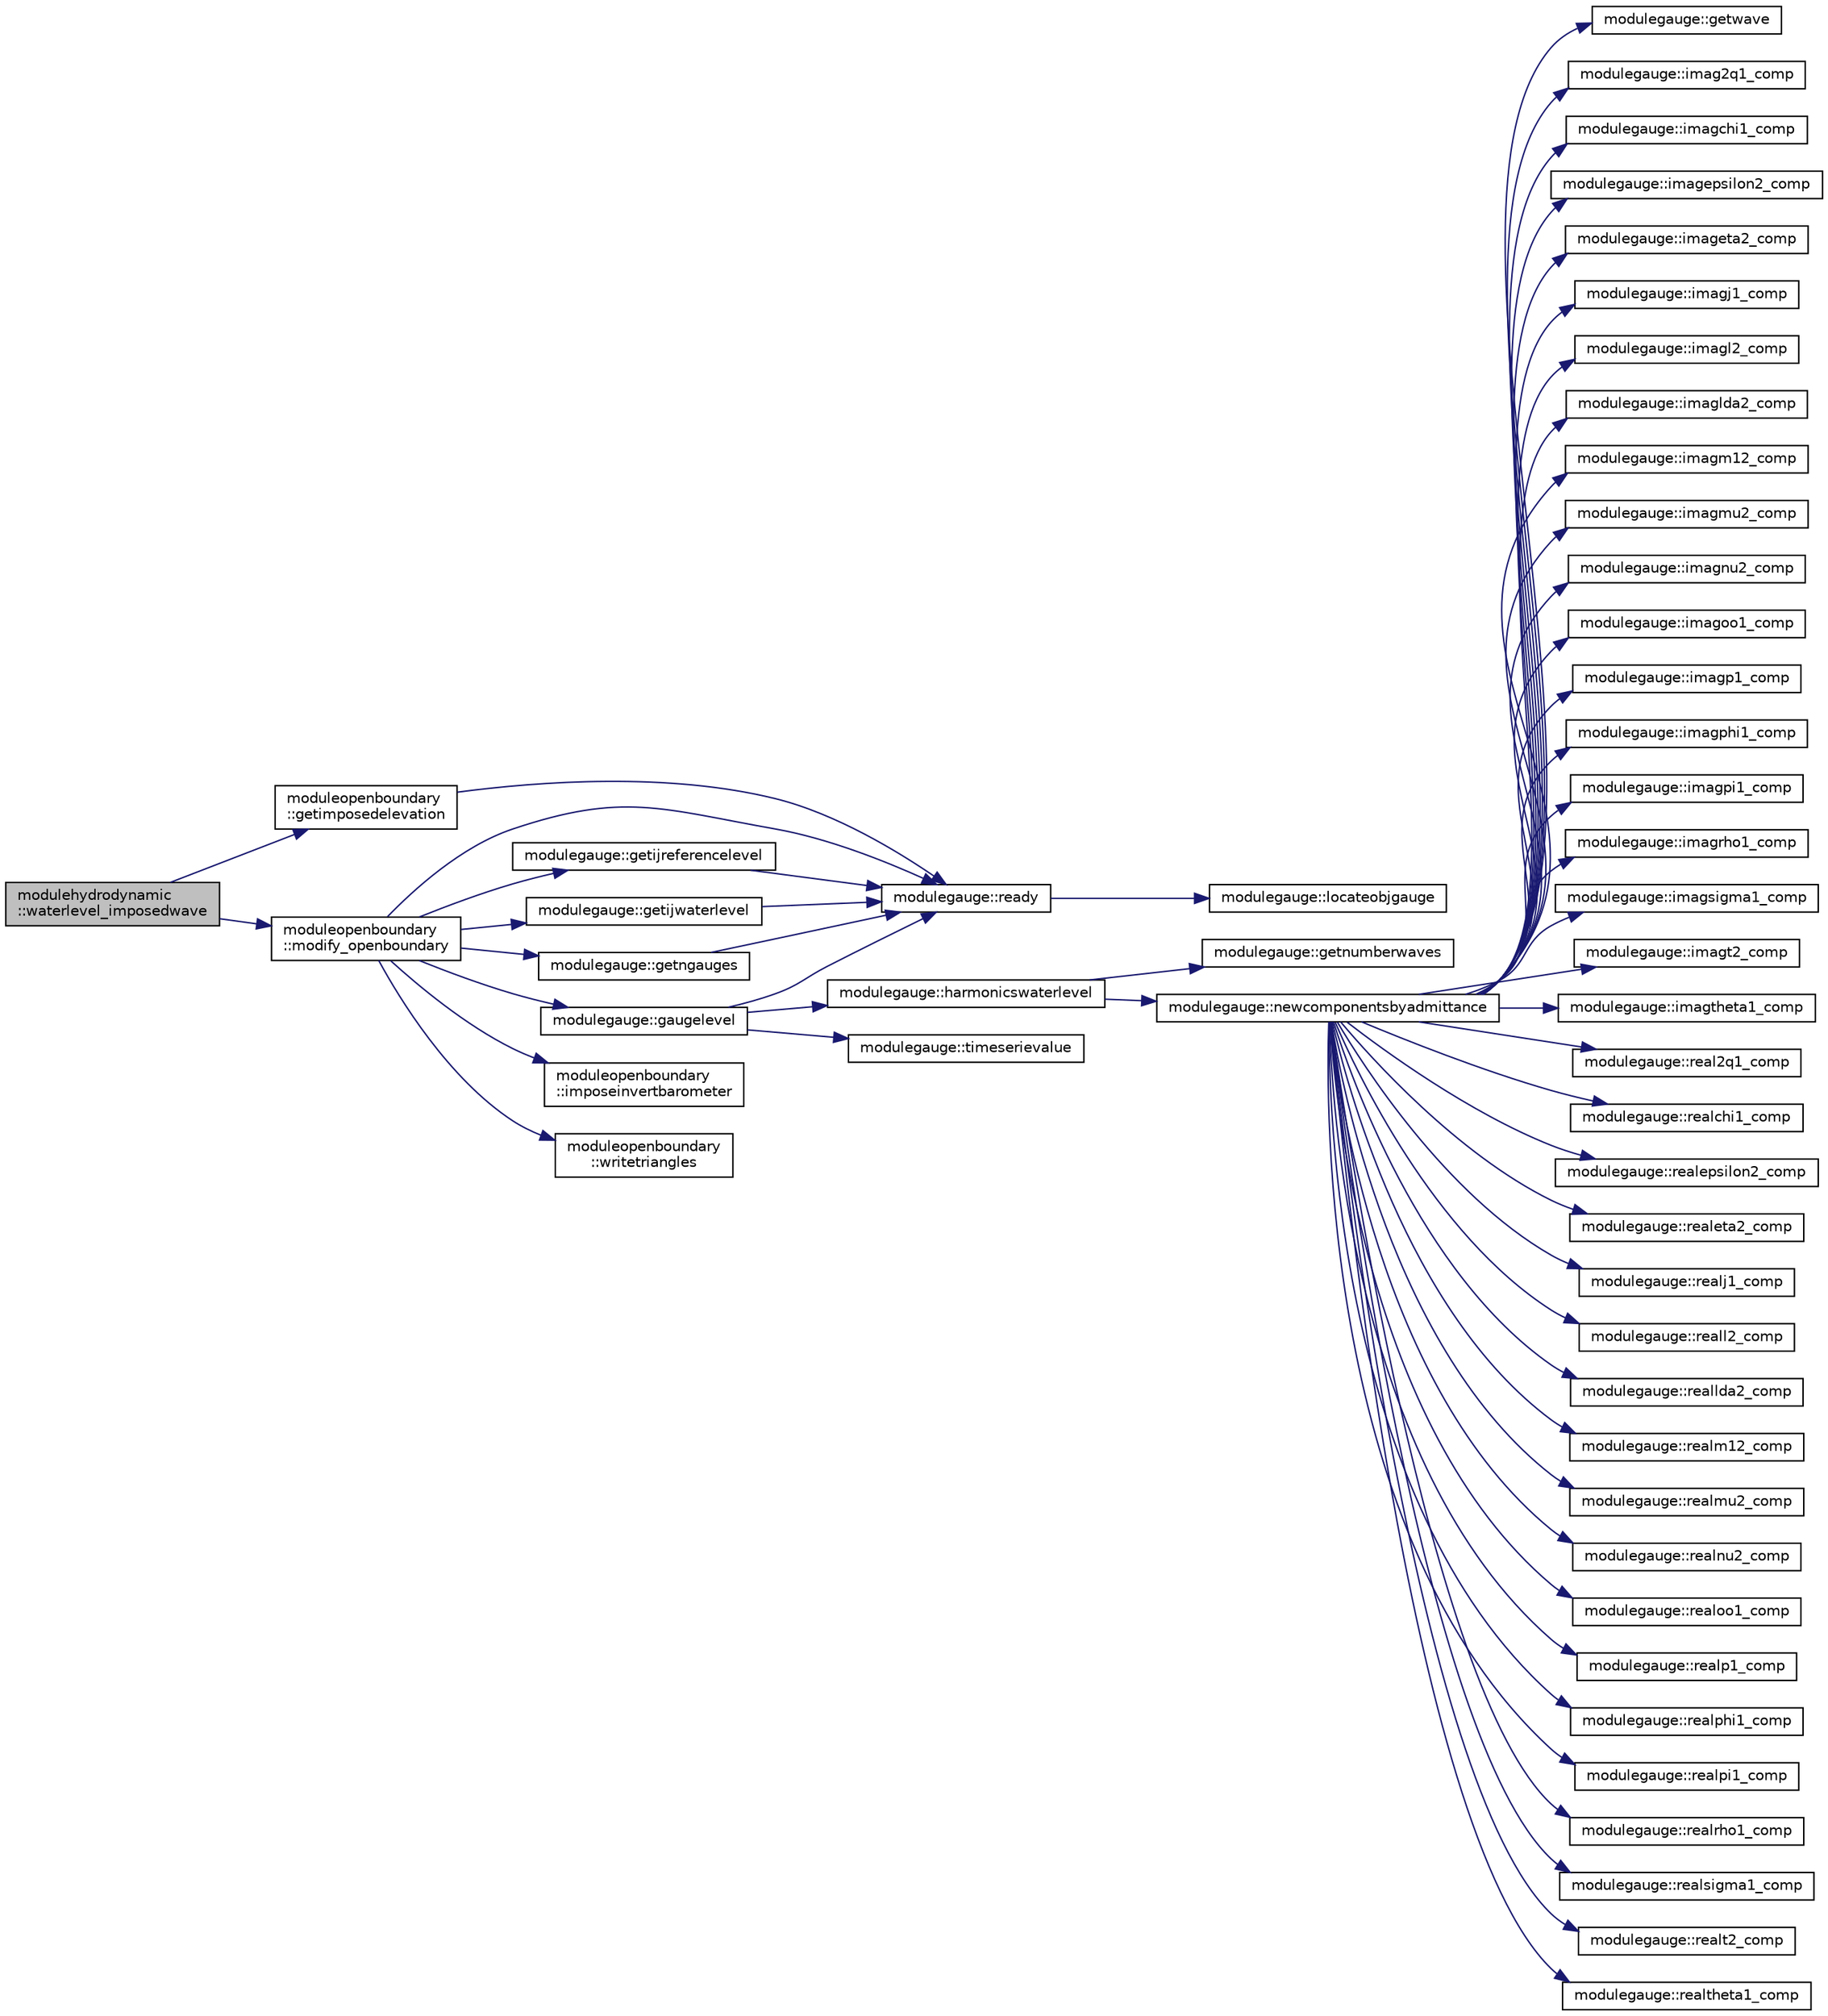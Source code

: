 digraph "modulehydrodynamic::waterlevel_imposedwave"
{
 // LATEX_PDF_SIZE
  edge [fontname="Helvetica",fontsize="10",labelfontname="Helvetica",labelfontsize="10"];
  node [fontname="Helvetica",fontsize="10",shape=record];
  rankdir="LR";
  Node1 [label="modulehydrodynamic\l::waterlevel_imposedwave",height=0.2,width=0.4,color="black", fillcolor="grey75", style="filled", fontcolor="black",tooltip=" "];
  Node1 -> Node2 [color="midnightblue",fontsize="10",style="solid"];
  Node2 [label="moduleopenboundary\l::getimposedelevation",height=0.2,width=0.4,color="black", fillcolor="white", style="filled",URL="$namespacemoduleopenboundary.html#a620ec04ba9bf0bef4684a93c01e856e3",tooltip=" "];
  Node2 -> Node3 [color="midnightblue",fontsize="10",style="solid"];
  Node3 [label="modulegauge::ready",height=0.2,width=0.4,color="black", fillcolor="white", style="filled",URL="$namespacemodulegauge.html#a8ece20a220d6beae6919846687d6fe8f",tooltip=" "];
  Node3 -> Node4 [color="midnightblue",fontsize="10",style="solid"];
  Node4 [label="modulegauge::locateobjgauge",height=0.2,width=0.4,color="black", fillcolor="white", style="filled",URL="$namespacemodulegauge.html#ad450a5738058992462096cd7d19b5a94",tooltip=" "];
  Node1 -> Node5 [color="midnightblue",fontsize="10",style="solid"];
  Node5 [label="moduleopenboundary\l::modify_openboundary",height=0.2,width=0.4,color="black", fillcolor="white", style="filled",URL="$namespacemoduleopenboundary.html#ab4eb76c328f66777a2d624134933208e",tooltip=" "];
  Node5 -> Node6 [color="midnightblue",fontsize="10",style="solid"];
  Node6 [label="modulegauge::gaugelevel",height=0.2,width=0.4,color="black", fillcolor="white", style="filled",URL="$namespacemodulegauge.html#a40e51c18500557c90968e17a5ec8a550",tooltip=" "];
  Node6 -> Node7 [color="midnightblue",fontsize="10",style="solid"];
  Node7 [label="modulegauge::harmonicswaterlevel",height=0.2,width=0.4,color="black", fillcolor="white", style="filled",URL="$namespacemodulegauge.html#a7de5a32e5ee02eaed3c8a598bbb65cb9",tooltip=" "];
  Node7 -> Node8 [color="midnightblue",fontsize="10",style="solid"];
  Node8 [label="modulegauge::getnumberwaves",height=0.2,width=0.4,color="black", fillcolor="white", style="filled",URL="$namespacemodulegauge.html#a3e3b74ba912595c577820445ad14cb64",tooltip=" "];
  Node7 -> Node9 [color="midnightblue",fontsize="10",style="solid"];
  Node9 [label="modulegauge::newcomponentsbyadmittance",height=0.2,width=0.4,color="black", fillcolor="white", style="filled",URL="$namespacemodulegauge.html#a595eb00804040bb46c4684d46b5ed2eb",tooltip=" "];
  Node9 -> Node10 [color="midnightblue",fontsize="10",style="solid"];
  Node10 [label="modulegauge::getwave",height=0.2,width=0.4,color="black", fillcolor="white", style="filled",URL="$namespacemodulegauge.html#a0e2dffbc5ada081dc537e80f461ae0eb",tooltip=" "];
  Node9 -> Node11 [color="midnightblue",fontsize="10",style="solid"];
  Node11 [label="modulegauge::imag2q1_comp",height=0.2,width=0.4,color="black", fillcolor="white", style="filled",URL="$namespacemodulegauge.html#ab71fe2294ae9095789c94992c6add8bf",tooltip=" "];
  Node9 -> Node12 [color="midnightblue",fontsize="10",style="solid"];
  Node12 [label="modulegauge::imagchi1_comp",height=0.2,width=0.4,color="black", fillcolor="white", style="filled",URL="$namespacemodulegauge.html#a681cb9c3664a268964c3c3d9e1aaccfd",tooltip=" "];
  Node9 -> Node13 [color="midnightblue",fontsize="10",style="solid"];
  Node13 [label="modulegauge::imagepsilon2_comp",height=0.2,width=0.4,color="black", fillcolor="white", style="filled",URL="$namespacemodulegauge.html#a28b6b5b37157cb9ca35800eacb09e7fc",tooltip=" "];
  Node9 -> Node14 [color="midnightblue",fontsize="10",style="solid"];
  Node14 [label="modulegauge::imageta2_comp",height=0.2,width=0.4,color="black", fillcolor="white", style="filled",URL="$namespacemodulegauge.html#a86cfe6d4e8801b4ade2414988f7586a7",tooltip=" "];
  Node9 -> Node15 [color="midnightblue",fontsize="10",style="solid"];
  Node15 [label="modulegauge::imagj1_comp",height=0.2,width=0.4,color="black", fillcolor="white", style="filled",URL="$namespacemodulegauge.html#af198ff90d25c103ae0c6ea8dc688ac4f",tooltip=" "];
  Node9 -> Node16 [color="midnightblue",fontsize="10",style="solid"];
  Node16 [label="modulegauge::imagl2_comp",height=0.2,width=0.4,color="black", fillcolor="white", style="filled",URL="$namespacemodulegauge.html#aed10e532f405cfa750b753e960e5a8dc",tooltip=" "];
  Node9 -> Node17 [color="midnightblue",fontsize="10",style="solid"];
  Node17 [label="modulegauge::imaglda2_comp",height=0.2,width=0.4,color="black", fillcolor="white", style="filled",URL="$namespacemodulegauge.html#a0f06a83482f5b7e22cfbc40e9f7e89f4",tooltip=" "];
  Node9 -> Node18 [color="midnightblue",fontsize="10",style="solid"];
  Node18 [label="modulegauge::imagm12_comp",height=0.2,width=0.4,color="black", fillcolor="white", style="filled",URL="$namespacemodulegauge.html#aa6945b552551befe5db497d61883c814",tooltip=" "];
  Node9 -> Node19 [color="midnightblue",fontsize="10",style="solid"];
  Node19 [label="modulegauge::imagmu2_comp",height=0.2,width=0.4,color="black", fillcolor="white", style="filled",URL="$namespacemodulegauge.html#acb26f834d34705945913d60c75c3ce71",tooltip=" "];
  Node9 -> Node20 [color="midnightblue",fontsize="10",style="solid"];
  Node20 [label="modulegauge::imagnu2_comp",height=0.2,width=0.4,color="black", fillcolor="white", style="filled",URL="$namespacemodulegauge.html#a63b14124c79ff7d860721610832a3ef5",tooltip=" "];
  Node9 -> Node21 [color="midnightblue",fontsize="10",style="solid"];
  Node21 [label="modulegauge::imagoo1_comp",height=0.2,width=0.4,color="black", fillcolor="white", style="filled",URL="$namespacemodulegauge.html#a2916ed439bb6cf0eacf5070d3fc179d7",tooltip=" "];
  Node9 -> Node22 [color="midnightblue",fontsize="10",style="solid"];
  Node22 [label="modulegauge::imagp1_comp",height=0.2,width=0.4,color="black", fillcolor="white", style="filled",URL="$namespacemodulegauge.html#a45d6d9badd92c973e90b945525d4c23e",tooltip=" "];
  Node9 -> Node23 [color="midnightblue",fontsize="10",style="solid"];
  Node23 [label="modulegauge::imagphi1_comp",height=0.2,width=0.4,color="black", fillcolor="white", style="filled",URL="$namespacemodulegauge.html#a0d65a34744a9e60a2568d7e627a69831",tooltip=" "];
  Node9 -> Node24 [color="midnightblue",fontsize="10",style="solid"];
  Node24 [label="modulegauge::imagpi1_comp",height=0.2,width=0.4,color="black", fillcolor="white", style="filled",URL="$namespacemodulegauge.html#a71b5d5333c564a3344645bef85a9e75b",tooltip=" "];
  Node9 -> Node25 [color="midnightblue",fontsize="10",style="solid"];
  Node25 [label="modulegauge::imagrho1_comp",height=0.2,width=0.4,color="black", fillcolor="white", style="filled",URL="$namespacemodulegauge.html#ab3aa99d6bca64d01ca7e09d41c9bd6f9",tooltip=" "];
  Node9 -> Node26 [color="midnightblue",fontsize="10",style="solid"];
  Node26 [label="modulegauge::imagsigma1_comp",height=0.2,width=0.4,color="black", fillcolor="white", style="filled",URL="$namespacemodulegauge.html#af07cc0a3df0d15cac79f031de3fb79a7",tooltip=" "];
  Node9 -> Node27 [color="midnightblue",fontsize="10",style="solid"];
  Node27 [label="modulegauge::imagt2_comp",height=0.2,width=0.4,color="black", fillcolor="white", style="filled",URL="$namespacemodulegauge.html#a2dcd9bdfab5c9c98762f6cc509efd8ae",tooltip=" "];
  Node9 -> Node28 [color="midnightblue",fontsize="10",style="solid"];
  Node28 [label="modulegauge::imagtheta1_comp",height=0.2,width=0.4,color="black", fillcolor="white", style="filled",URL="$namespacemodulegauge.html#a2e204b866f8da90453f9d7af3fd23ec6",tooltip=" "];
  Node9 -> Node29 [color="midnightblue",fontsize="10",style="solid"];
  Node29 [label="modulegauge::real2q1_comp",height=0.2,width=0.4,color="black", fillcolor="white", style="filled",URL="$namespacemodulegauge.html#a3570d6ed4834d7d873f7b068c99c9ef5",tooltip=" "];
  Node9 -> Node30 [color="midnightblue",fontsize="10",style="solid"];
  Node30 [label="modulegauge::realchi1_comp",height=0.2,width=0.4,color="black", fillcolor="white", style="filled",URL="$namespacemodulegauge.html#ab5f77ac1ee7d3ccaa97fe4e99a711bdb",tooltip=" "];
  Node9 -> Node31 [color="midnightblue",fontsize="10",style="solid"];
  Node31 [label="modulegauge::realepsilon2_comp",height=0.2,width=0.4,color="black", fillcolor="white", style="filled",URL="$namespacemodulegauge.html#a21ce68783e04b0fd7b9b57cc33bb1117",tooltip=" "];
  Node9 -> Node32 [color="midnightblue",fontsize="10",style="solid"];
  Node32 [label="modulegauge::realeta2_comp",height=0.2,width=0.4,color="black", fillcolor="white", style="filled",URL="$namespacemodulegauge.html#a56eb9e88f9dfa7360cdf57474d0371d0",tooltip=" "];
  Node9 -> Node33 [color="midnightblue",fontsize="10",style="solid"];
  Node33 [label="modulegauge::realj1_comp",height=0.2,width=0.4,color="black", fillcolor="white", style="filled",URL="$namespacemodulegauge.html#a48b5405cff2ce5a1d7821cc09cd69260",tooltip=" "];
  Node9 -> Node34 [color="midnightblue",fontsize="10",style="solid"];
  Node34 [label="modulegauge::reall2_comp",height=0.2,width=0.4,color="black", fillcolor="white", style="filled",URL="$namespacemodulegauge.html#ae24e18d5af2b616f42c314149246cef5",tooltip=" "];
  Node9 -> Node35 [color="midnightblue",fontsize="10",style="solid"];
  Node35 [label="modulegauge::reallda2_comp",height=0.2,width=0.4,color="black", fillcolor="white", style="filled",URL="$namespacemodulegauge.html#aa12106b28d4813b546feb45a0408ffa0",tooltip=" "];
  Node9 -> Node36 [color="midnightblue",fontsize="10",style="solid"];
  Node36 [label="modulegauge::realm12_comp",height=0.2,width=0.4,color="black", fillcolor="white", style="filled",URL="$namespacemodulegauge.html#ae46da4813d3e3f271dc78267bee39db6",tooltip=" "];
  Node9 -> Node37 [color="midnightblue",fontsize="10",style="solid"];
  Node37 [label="modulegauge::realmu2_comp",height=0.2,width=0.4,color="black", fillcolor="white", style="filled",URL="$namespacemodulegauge.html#aba58a8476e1ed7afa1d32b6ec5119be3",tooltip=" "];
  Node9 -> Node38 [color="midnightblue",fontsize="10",style="solid"];
  Node38 [label="modulegauge::realnu2_comp",height=0.2,width=0.4,color="black", fillcolor="white", style="filled",URL="$namespacemodulegauge.html#a3fe2f51cb87bda2360ce6930edea74fd",tooltip=" "];
  Node9 -> Node39 [color="midnightblue",fontsize="10",style="solid"];
  Node39 [label="modulegauge::realoo1_comp",height=0.2,width=0.4,color="black", fillcolor="white", style="filled",URL="$namespacemodulegauge.html#a993e1ea45365954809031bb57945219b",tooltip=" "];
  Node9 -> Node40 [color="midnightblue",fontsize="10",style="solid"];
  Node40 [label="modulegauge::realp1_comp",height=0.2,width=0.4,color="black", fillcolor="white", style="filled",URL="$namespacemodulegauge.html#a063b6192aa0376262853a2161d0f21da",tooltip=" "];
  Node9 -> Node41 [color="midnightblue",fontsize="10",style="solid"];
  Node41 [label="modulegauge::realphi1_comp",height=0.2,width=0.4,color="black", fillcolor="white", style="filled",URL="$namespacemodulegauge.html#aa6ea15f43448899f9b29ff0b1dfc29db",tooltip=" "];
  Node9 -> Node42 [color="midnightblue",fontsize="10",style="solid"];
  Node42 [label="modulegauge::realpi1_comp",height=0.2,width=0.4,color="black", fillcolor="white", style="filled",URL="$namespacemodulegauge.html#a09dbdb08ae03c360a014f9a99d18930d",tooltip=" "];
  Node9 -> Node43 [color="midnightblue",fontsize="10",style="solid"];
  Node43 [label="modulegauge::realrho1_comp",height=0.2,width=0.4,color="black", fillcolor="white", style="filled",URL="$namespacemodulegauge.html#aa1a4b7af3abfc8dfce0801b6c016f928",tooltip=" "];
  Node9 -> Node44 [color="midnightblue",fontsize="10",style="solid"];
  Node44 [label="modulegauge::realsigma1_comp",height=0.2,width=0.4,color="black", fillcolor="white", style="filled",URL="$namespacemodulegauge.html#a639e6e7756ddc09a7f1410460b232db1",tooltip=" "];
  Node9 -> Node45 [color="midnightblue",fontsize="10",style="solid"];
  Node45 [label="modulegauge::realt2_comp",height=0.2,width=0.4,color="black", fillcolor="white", style="filled",URL="$namespacemodulegauge.html#a5708a7eceb753eedf87d41d40a3a619a",tooltip=" "];
  Node9 -> Node46 [color="midnightblue",fontsize="10",style="solid"];
  Node46 [label="modulegauge::realtheta1_comp",height=0.2,width=0.4,color="black", fillcolor="white", style="filled",URL="$namespacemodulegauge.html#ad2e8899353e8c890c82e852038be05f9",tooltip=" "];
  Node6 -> Node3 [color="midnightblue",fontsize="10",style="solid"];
  Node6 -> Node47 [color="midnightblue",fontsize="10",style="solid"];
  Node47 [label="modulegauge::timeserievalue",height=0.2,width=0.4,color="black", fillcolor="white", style="filled",URL="$namespacemodulegauge.html#ae7a26f230136e4737c871ba19b1d1529",tooltip=" "];
  Node5 -> Node48 [color="midnightblue",fontsize="10",style="solid"];
  Node48 [label="modulegauge::getijreferencelevel",height=0.2,width=0.4,color="black", fillcolor="white", style="filled",URL="$namespacemodulegauge.html#a9b801d4a79f8bfd52e8276c2b5525b5e",tooltip=" "];
  Node48 -> Node3 [color="midnightblue",fontsize="10",style="solid"];
  Node5 -> Node49 [color="midnightblue",fontsize="10",style="solid"];
  Node49 [label="modulegauge::getijwaterlevel",height=0.2,width=0.4,color="black", fillcolor="white", style="filled",URL="$namespacemodulegauge.html#aa7b1b101cf558db427ad03b4a0e72f09",tooltip=" "];
  Node49 -> Node3 [color="midnightblue",fontsize="10",style="solid"];
  Node5 -> Node50 [color="midnightblue",fontsize="10",style="solid"];
  Node50 [label="modulegauge::getngauges",height=0.2,width=0.4,color="black", fillcolor="white", style="filled",URL="$namespacemodulegauge.html#a7a4e1ac4c0d2468bf869594a8677a7d0",tooltip=" "];
  Node50 -> Node3 [color="midnightblue",fontsize="10",style="solid"];
  Node5 -> Node51 [color="midnightblue",fontsize="10",style="solid"];
  Node51 [label="moduleopenboundary\l::imposeinvertbarometer",height=0.2,width=0.4,color="black", fillcolor="white", style="filled",URL="$namespacemoduleopenboundary.html#a286febb2e6ff9645adfa5b2e89882bcb",tooltip=" "];
  Node5 -> Node3 [color="midnightblue",fontsize="10",style="solid"];
  Node5 -> Node52 [color="midnightblue",fontsize="10",style="solid"];
  Node52 [label="moduleopenboundary\l::writetriangles",height=0.2,width=0.4,color="black", fillcolor="white", style="filled",URL="$namespacemoduleopenboundary.html#a0f8bf6cd86f964a155b3d7b4c3a54497",tooltip=" "];
}
